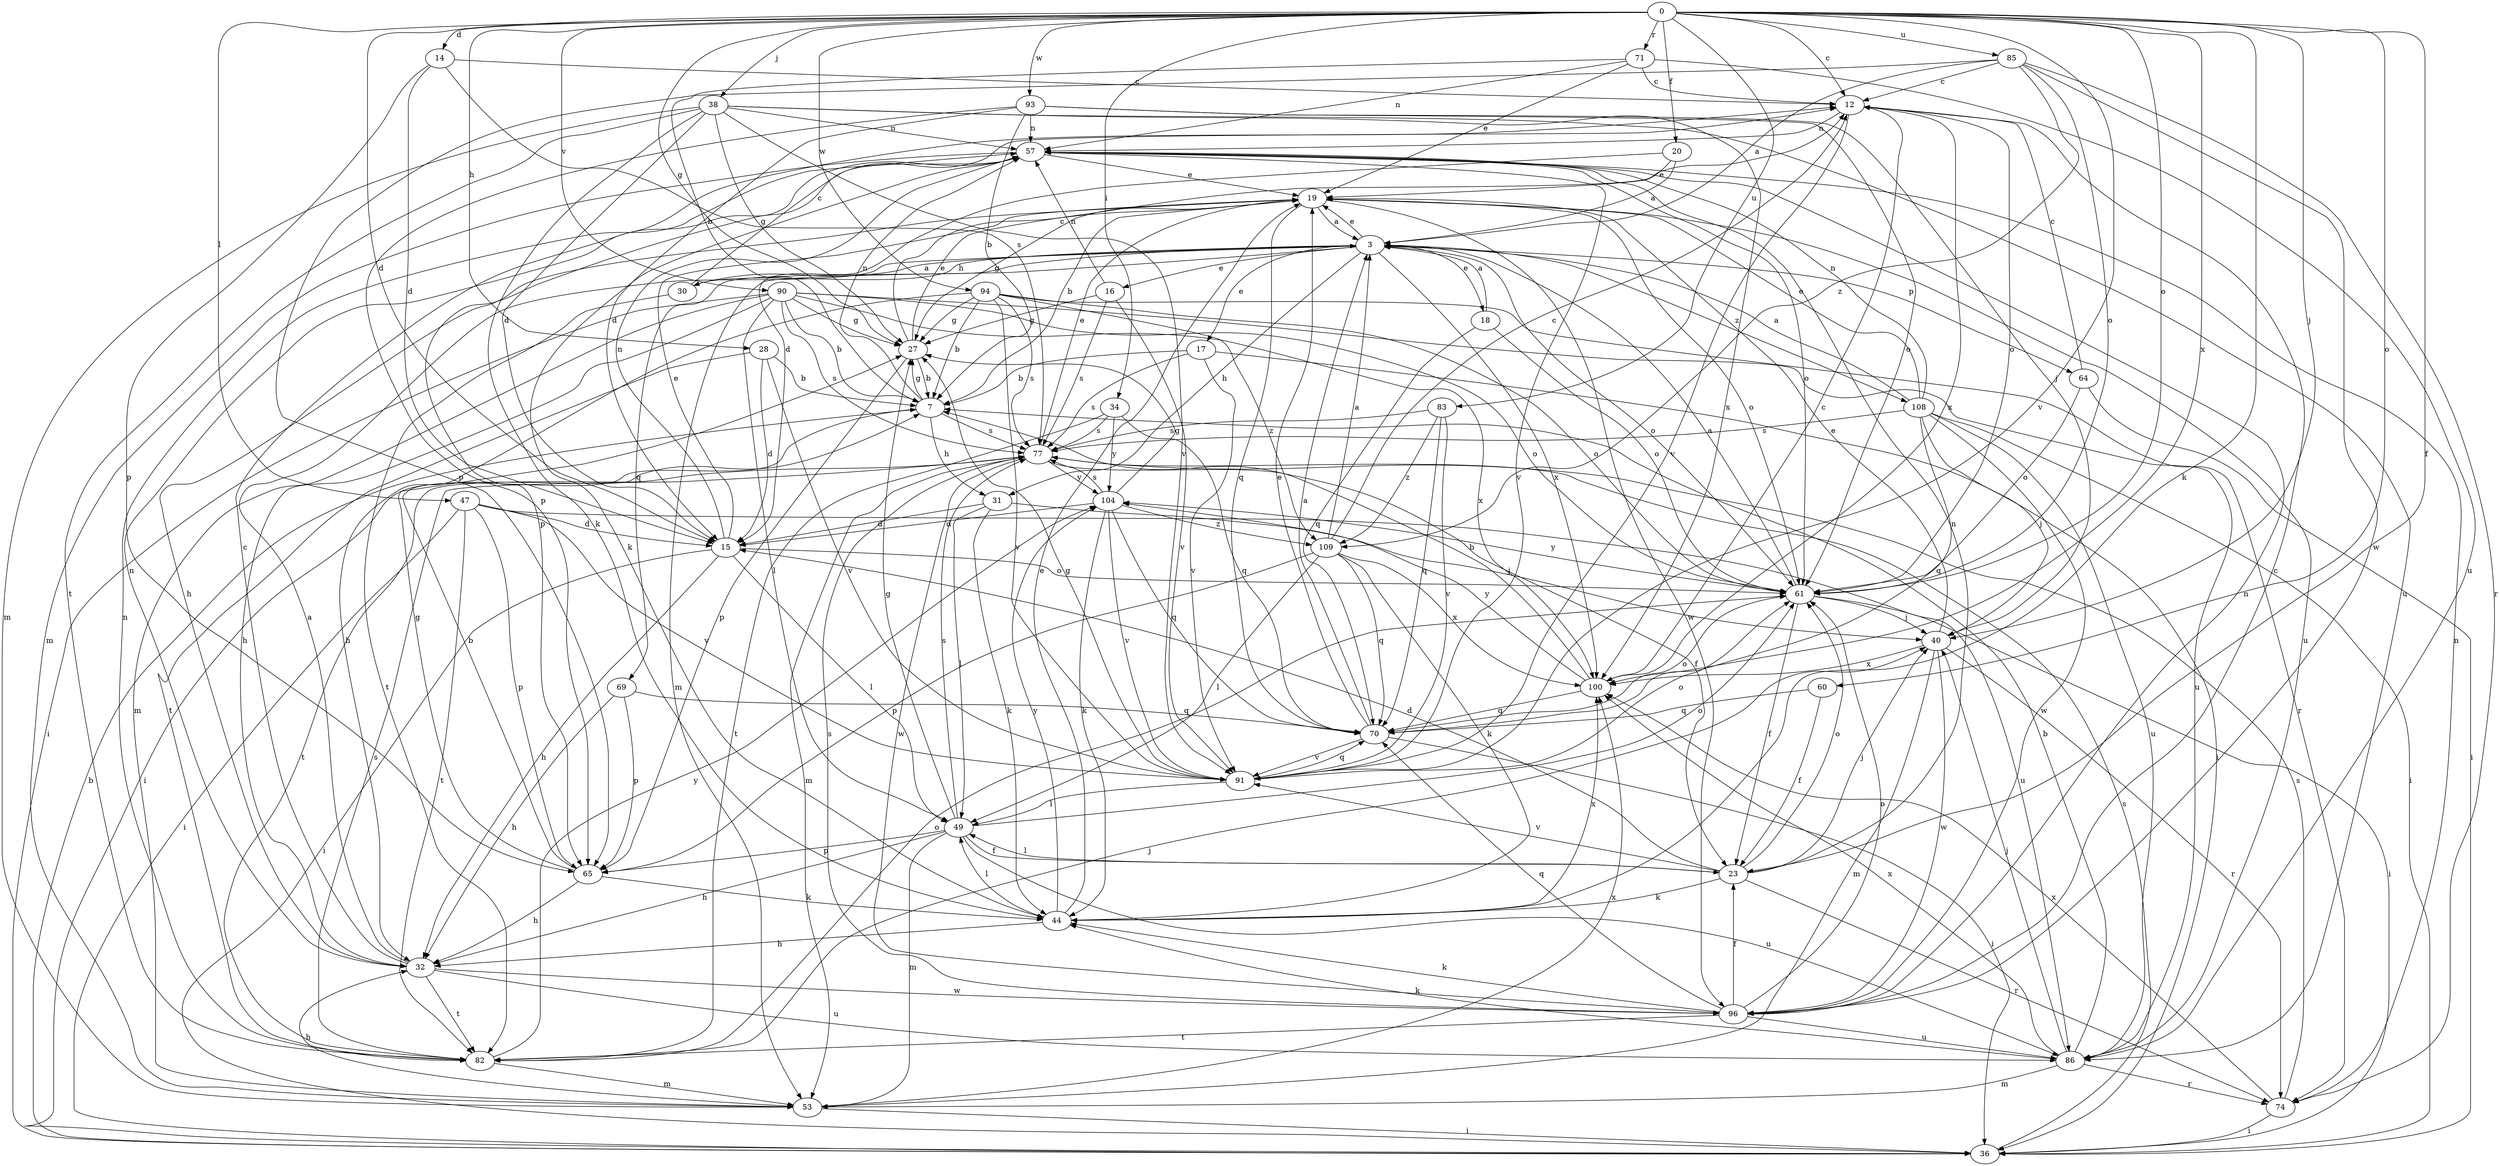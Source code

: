 strict digraph  {
0;
3;
7;
12;
14;
15;
16;
17;
18;
19;
20;
23;
27;
28;
30;
31;
32;
34;
36;
38;
40;
44;
47;
49;
53;
57;
60;
61;
64;
65;
69;
70;
71;
74;
77;
82;
83;
85;
86;
90;
91;
93;
94;
96;
100;
104;
108;
109;
0 -> 12  [label=c];
0 -> 14  [label=d];
0 -> 15  [label=d];
0 -> 20  [label=f];
0 -> 23  [label=f];
0 -> 27  [label=g];
0 -> 28  [label=h];
0 -> 34  [label=i];
0 -> 38  [label=j];
0 -> 40  [label=j];
0 -> 44  [label=k];
0 -> 47  [label=l];
0 -> 60  [label=o];
0 -> 61  [label=o];
0 -> 71  [label=r];
0 -> 83  [label=u];
0 -> 85  [label=u];
0 -> 90  [label=v];
0 -> 91  [label=v];
0 -> 93  [label=w];
0 -> 94  [label=w];
0 -> 100  [label=x];
3 -> 16  [label=e];
3 -> 17  [label=e];
3 -> 18  [label=e];
3 -> 19  [label=e];
3 -> 30  [label=h];
3 -> 31  [label=h];
3 -> 53  [label=m];
3 -> 61  [label=o];
3 -> 64  [label=p];
3 -> 69  [label=q];
3 -> 100  [label=x];
3 -> 108  [label=z];
7 -> 27  [label=g];
7 -> 31  [label=h];
7 -> 36  [label=i];
7 -> 57  [label=n];
7 -> 77  [label=s];
12 -> 57  [label=n];
12 -> 61  [label=o];
12 -> 91  [label=v];
12 -> 100  [label=x];
14 -> 12  [label=c];
14 -> 15  [label=d];
14 -> 65  [label=p];
14 -> 77  [label=s];
15 -> 19  [label=e];
15 -> 32  [label=h];
15 -> 36  [label=i];
15 -> 49  [label=l];
15 -> 57  [label=n];
15 -> 61  [label=o];
16 -> 27  [label=g];
16 -> 57  [label=n];
16 -> 77  [label=s];
16 -> 91  [label=v];
17 -> 7  [label=b];
17 -> 36  [label=i];
17 -> 77  [label=s];
17 -> 91  [label=v];
18 -> 3  [label=a];
18 -> 61  [label=o];
18 -> 70  [label=q];
19 -> 3  [label=a];
19 -> 7  [label=b];
19 -> 27  [label=g];
19 -> 32  [label=h];
19 -> 61  [label=o];
19 -> 70  [label=q];
19 -> 86  [label=u];
19 -> 96  [label=w];
20 -> 3  [label=a];
20 -> 15  [label=d];
20 -> 19  [label=e];
23 -> 15  [label=d];
23 -> 40  [label=j];
23 -> 44  [label=k];
23 -> 49  [label=l];
23 -> 57  [label=n];
23 -> 61  [label=o];
23 -> 74  [label=r];
23 -> 91  [label=v];
27 -> 7  [label=b];
27 -> 12  [label=c];
27 -> 19  [label=e];
27 -> 65  [label=p];
28 -> 7  [label=b];
28 -> 15  [label=d];
28 -> 82  [label=t];
28 -> 91  [label=v];
30 -> 3  [label=a];
30 -> 12  [label=c];
30 -> 82  [label=t];
31 -> 15  [label=d];
31 -> 40  [label=j];
31 -> 44  [label=k];
31 -> 49  [label=l];
32 -> 3  [label=a];
32 -> 12  [label=c];
32 -> 57  [label=n];
32 -> 82  [label=t];
32 -> 86  [label=u];
32 -> 96  [label=w];
34 -> 70  [label=q];
34 -> 77  [label=s];
34 -> 82  [label=t];
34 -> 104  [label=y];
36 -> 7  [label=b];
36 -> 77  [label=s];
38 -> 15  [label=d];
38 -> 27  [label=g];
38 -> 44  [label=k];
38 -> 53  [label=m];
38 -> 57  [label=n];
38 -> 82  [label=t];
38 -> 86  [label=u];
38 -> 91  [label=v];
38 -> 100  [label=x];
40 -> 19  [label=e];
40 -> 53  [label=m];
40 -> 74  [label=r];
40 -> 96  [label=w];
40 -> 100  [label=x];
44 -> 19  [label=e];
44 -> 32  [label=h];
44 -> 49  [label=l];
44 -> 100  [label=x];
44 -> 104  [label=y];
47 -> 15  [label=d];
47 -> 36  [label=i];
47 -> 65  [label=p];
47 -> 82  [label=t];
47 -> 86  [label=u];
47 -> 91  [label=v];
49 -> 23  [label=f];
49 -> 27  [label=g];
49 -> 32  [label=h];
49 -> 53  [label=m];
49 -> 61  [label=o];
49 -> 65  [label=p];
49 -> 77  [label=s];
49 -> 86  [label=u];
53 -> 32  [label=h];
53 -> 36  [label=i];
53 -> 100  [label=x];
57 -> 19  [label=e];
57 -> 44  [label=k];
57 -> 53  [label=m];
57 -> 61  [label=o];
57 -> 65  [label=p];
57 -> 91  [label=v];
60 -> 23  [label=f];
60 -> 70  [label=q];
61 -> 3  [label=a];
61 -> 23  [label=f];
61 -> 36  [label=i];
61 -> 40  [label=j];
61 -> 104  [label=y];
64 -> 12  [label=c];
64 -> 36  [label=i];
64 -> 61  [label=o];
65 -> 7  [label=b];
65 -> 27  [label=g];
65 -> 32  [label=h];
65 -> 44  [label=k];
69 -> 32  [label=h];
69 -> 65  [label=p];
69 -> 70  [label=q];
70 -> 3  [label=a];
70 -> 19  [label=e];
70 -> 36  [label=i];
70 -> 61  [label=o];
70 -> 91  [label=v];
71 -> 7  [label=b];
71 -> 12  [label=c];
71 -> 19  [label=e];
71 -> 57  [label=n];
71 -> 86  [label=u];
74 -> 36  [label=i];
74 -> 57  [label=n];
74 -> 77  [label=s];
74 -> 100  [label=x];
77 -> 19  [label=e];
77 -> 23  [label=f];
77 -> 53  [label=m];
77 -> 82  [label=t];
77 -> 96  [label=w];
77 -> 104  [label=y];
82 -> 40  [label=j];
82 -> 53  [label=m];
82 -> 57  [label=n];
82 -> 61  [label=o];
82 -> 77  [label=s];
82 -> 104  [label=y];
83 -> 70  [label=q];
83 -> 77  [label=s];
83 -> 91  [label=v];
83 -> 109  [label=z];
85 -> 3  [label=a];
85 -> 12  [label=c];
85 -> 61  [label=o];
85 -> 65  [label=p];
85 -> 74  [label=r];
85 -> 96  [label=w];
85 -> 109  [label=z];
86 -> 7  [label=b];
86 -> 40  [label=j];
86 -> 44  [label=k];
86 -> 53  [label=m];
86 -> 74  [label=r];
86 -> 100  [label=x];
90 -> 7  [label=b];
90 -> 27  [label=g];
90 -> 32  [label=h];
90 -> 36  [label=i];
90 -> 49  [label=l];
90 -> 53  [label=m];
90 -> 61  [label=o];
90 -> 77  [label=s];
90 -> 86  [label=u];
90 -> 100  [label=x];
91 -> 27  [label=g];
91 -> 49  [label=l];
91 -> 61  [label=o];
91 -> 70  [label=q];
93 -> 7  [label=b];
93 -> 15  [label=d];
93 -> 40  [label=j];
93 -> 57  [label=n];
93 -> 61  [label=o];
93 -> 65  [label=p];
94 -> 7  [label=b];
94 -> 27  [label=g];
94 -> 32  [label=h];
94 -> 61  [label=o];
94 -> 74  [label=r];
94 -> 77  [label=s];
94 -> 91  [label=v];
94 -> 109  [label=z];
96 -> 12  [label=c];
96 -> 23  [label=f];
96 -> 44  [label=k];
96 -> 57  [label=n];
96 -> 61  [label=o];
96 -> 70  [label=q];
96 -> 77  [label=s];
96 -> 82  [label=t];
96 -> 86  [label=u];
100 -> 7  [label=b];
100 -> 12  [label=c];
100 -> 70  [label=q];
100 -> 104  [label=y];
104 -> 15  [label=d];
104 -> 27  [label=g];
104 -> 44  [label=k];
104 -> 70  [label=q];
104 -> 77  [label=s];
104 -> 91  [label=v];
104 -> 109  [label=z];
108 -> 3  [label=a];
108 -> 19  [label=e];
108 -> 36  [label=i];
108 -> 40  [label=j];
108 -> 57  [label=n];
108 -> 70  [label=q];
108 -> 77  [label=s];
108 -> 86  [label=u];
108 -> 96  [label=w];
109 -> 3  [label=a];
109 -> 12  [label=c];
109 -> 44  [label=k];
109 -> 49  [label=l];
109 -> 65  [label=p];
109 -> 70  [label=q];
109 -> 100  [label=x];
}
